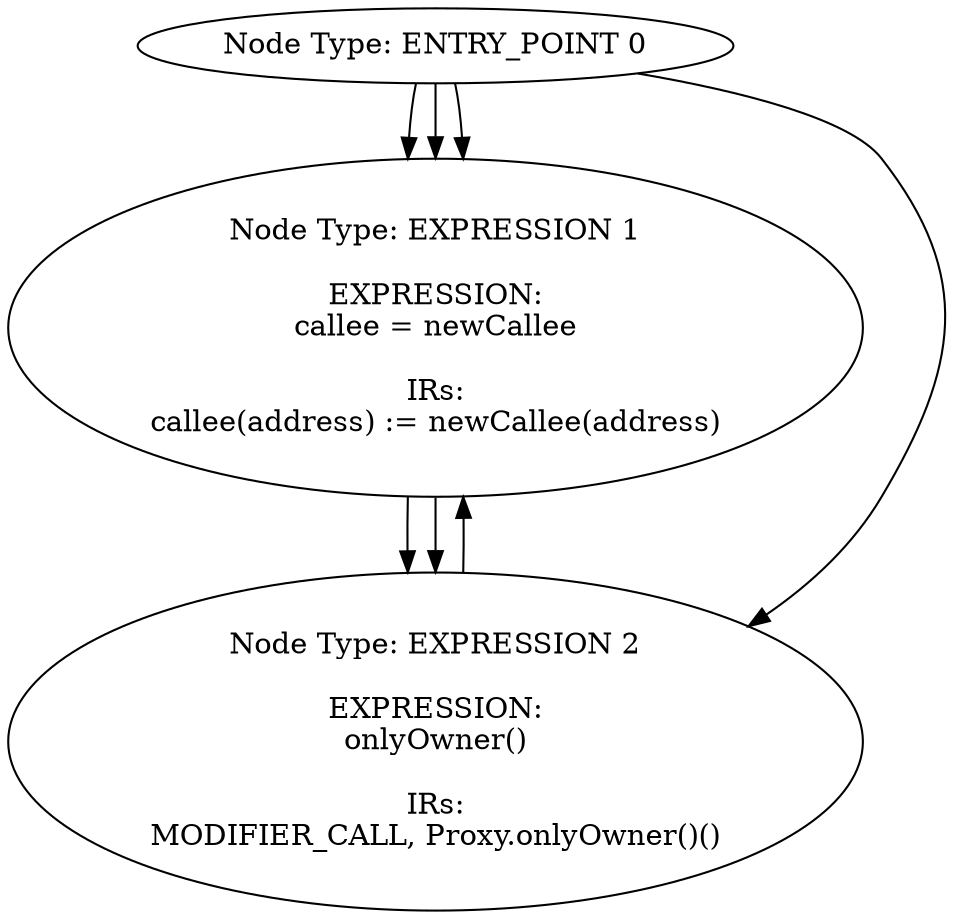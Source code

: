 digraph CFG {
0[label="Node Type: ENTRY_POINT 0
"];
0->1;
1[label="Node Type: EXPRESSION 1

EXPRESSION:
callee = address(0x0)

IRs:
TMP_0 = CONVERT 0 to address
callee(address) := TMP_0(address)"];
1->2;
2[label="Node Type: EXPRESSION 2

EXPRESSION:
owner = msg.sender

IRs:
owner(address) := msg.sender(address)"];
0[label="Node Type: ENTRY_POINT 0
"];
0->1;
1[label="Node Type: EXPRESSION 1

EXPRESSION:
require(bool)(callee.delegatecall(_data))

IRs:
TMP_2(bool) = LOW_LEVEL_CALL, dest:callee, function:delegatecall, arguments:['_data']  
TMP_3(None) = SOLIDITY_CALL require(bool)(TMP_2)"];
0[label="Node Type: ENTRY_POINT 0
"];
0->1;
1[label="Node Type: EXPRESSION 1

EXPRESSION:
require(bool)(msg.sender == owner)

IRs:
TMP_4(bool) = msg.sender == owner
TMP_5(None) = SOLIDITY_CALL require(bool)(TMP_4)"];
1->2;
2[label="Node Type: _ 2
"];
0[label="Node Type: ENTRY_POINT 0
"];
0->2;
1[label="Node Type: EXPRESSION 1

EXPRESSION:
callee = newCallee

IRs:
callee(address) := newCallee(address)"];
2[label="Node Type: EXPRESSION 2

EXPRESSION:
onlyOwner()

IRs:
MODIFIER_CALL, Proxy.onlyOwner()()"];
2->1;
}
